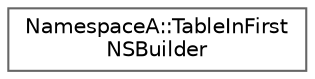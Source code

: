 digraph "Graphical Class Hierarchy"
{
 // LATEX_PDF_SIZE
  bgcolor="transparent";
  edge [fontname=Helvetica,fontsize=10,labelfontname=Helvetica,labelfontsize=10];
  node [fontname=Helvetica,fontsize=10,shape=box,height=0.2,width=0.4];
  rankdir="LR";
  Node0 [id="Node000000",label="NamespaceA::TableInFirst\lNSBuilder",height=0.2,width=0.4,color="grey40", fillcolor="white", style="filled",URL="$structNamespaceA_1_1TableInFirstNSBuilder.html",tooltip=" "];
}
